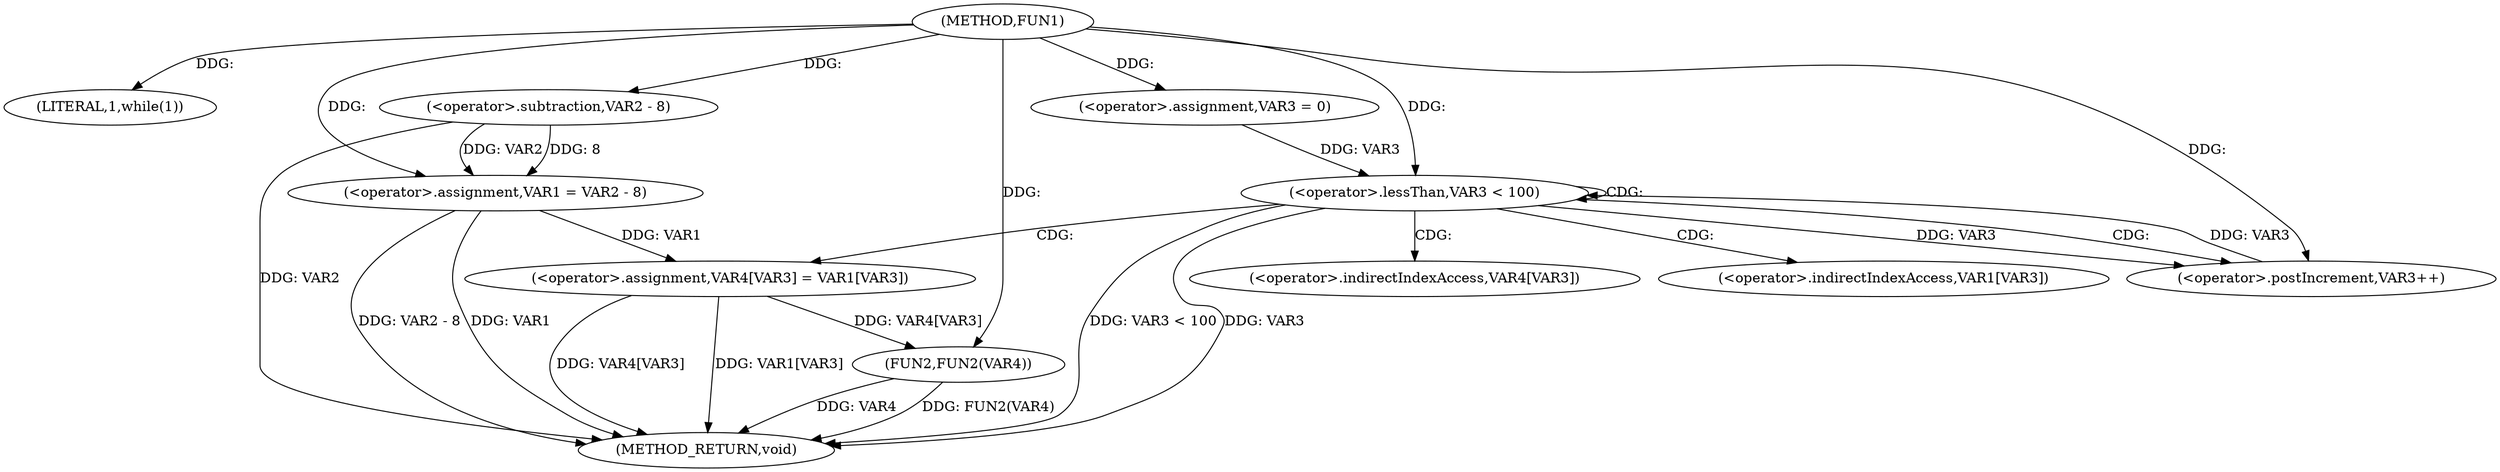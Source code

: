 digraph FUN1 {  
"1000100" [label = "(METHOD,FUN1)" ]
"1000135" [label = "(METHOD_RETURN,void)" ]
"1000105" [label = "(LITERAL,1,while(1))" ]
"1000107" [label = "(<operator>.assignment,VAR1 = VAR2 - 8)" ]
"1000109" [label = "(<operator>.subtraction,VAR2 - 8)" ]
"1000117" [label = "(<operator>.assignment,VAR3 = 0)" ]
"1000120" [label = "(<operator>.lessThan,VAR3 < 100)" ]
"1000123" [label = "(<operator>.postIncrement,VAR3++)" ]
"1000126" [label = "(<operator>.assignment,VAR4[VAR3] = VAR1[VAR3])" ]
"1000133" [label = "(FUN2,FUN2(VAR4))" ]
"1000127" [label = "(<operator>.indirectIndexAccess,VAR4[VAR3])" ]
"1000130" [label = "(<operator>.indirectIndexAccess,VAR1[VAR3])" ]
  "1000107" -> "1000135"  [ label = "DDG: VAR1"] 
  "1000133" -> "1000135"  [ label = "DDG: VAR4"] 
  "1000120" -> "1000135"  [ label = "DDG: VAR3"] 
  "1000126" -> "1000135"  [ label = "DDG: VAR4[VAR3]"] 
  "1000133" -> "1000135"  [ label = "DDG: FUN2(VAR4)"] 
  "1000107" -> "1000135"  [ label = "DDG: VAR2 - 8"] 
  "1000126" -> "1000135"  [ label = "DDG: VAR1[VAR3]"] 
  "1000109" -> "1000135"  [ label = "DDG: VAR2"] 
  "1000120" -> "1000135"  [ label = "DDG: VAR3 < 100"] 
  "1000100" -> "1000105"  [ label = "DDG: "] 
  "1000109" -> "1000107"  [ label = "DDG: VAR2"] 
  "1000109" -> "1000107"  [ label = "DDG: 8"] 
  "1000100" -> "1000107"  [ label = "DDG: "] 
  "1000100" -> "1000109"  [ label = "DDG: "] 
  "1000100" -> "1000117"  [ label = "DDG: "] 
  "1000117" -> "1000120"  [ label = "DDG: VAR3"] 
  "1000123" -> "1000120"  [ label = "DDG: VAR3"] 
  "1000100" -> "1000120"  [ label = "DDG: "] 
  "1000120" -> "1000123"  [ label = "DDG: VAR3"] 
  "1000100" -> "1000123"  [ label = "DDG: "] 
  "1000107" -> "1000126"  [ label = "DDG: VAR1"] 
  "1000126" -> "1000133"  [ label = "DDG: VAR4[VAR3]"] 
  "1000100" -> "1000133"  [ label = "DDG: "] 
  "1000120" -> "1000123"  [ label = "CDG: "] 
  "1000120" -> "1000130"  [ label = "CDG: "] 
  "1000120" -> "1000120"  [ label = "CDG: "] 
  "1000120" -> "1000127"  [ label = "CDG: "] 
  "1000120" -> "1000126"  [ label = "CDG: "] 
}
